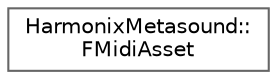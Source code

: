 digraph "Graphical Class Hierarchy"
{
 // INTERACTIVE_SVG=YES
 // LATEX_PDF_SIZE
  bgcolor="transparent";
  edge [fontname=Helvetica,fontsize=10,labelfontname=Helvetica,labelfontsize=10];
  node [fontname=Helvetica,fontsize=10,shape=box,height=0.2,width=0.4];
  rankdir="LR";
  Node0 [id="Node000000",label="HarmonixMetasound::\lFMidiAsset",height=0.2,width=0.4,color="grey40", fillcolor="white", style="filled",URL="$d3/dec/classHarmonixMetasound_1_1FMidiAsset.html",tooltip=" "];
}
